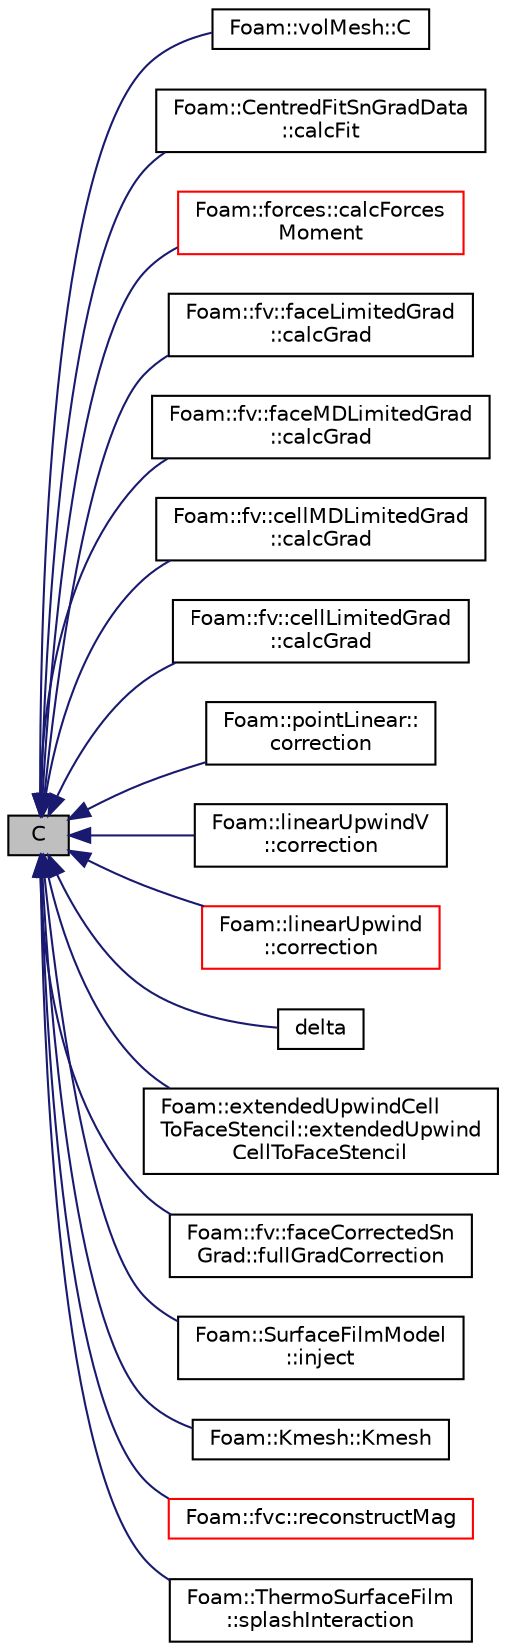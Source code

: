 digraph "C"
{
  bgcolor="transparent";
  edge [fontname="Helvetica",fontsize="10",labelfontname="Helvetica",labelfontsize="10"];
  node [fontname="Helvetica",fontsize="10",shape=record];
  rankdir="LR";
  Node1 [label="C",height=0.2,width=0.4,color="black", fillcolor="grey75", style="filled", fontcolor="black"];
  Node1 -> Node2 [dir="back",color="midnightblue",fontsize="10",style="solid",fontname="Helvetica"];
  Node2 [label="Foam::volMesh::C",height=0.2,width=0.4,color="black",URL="$a02805.html#a64a2623814a51eee0128e892b821e8e6",tooltip="Return cell centres. "];
  Node1 -> Node3 [dir="back",color="midnightblue",fontsize="10",style="solid",fontname="Helvetica"];
  Node3 [label="Foam::CentredFitSnGradData\l::calcFit",height=0.2,width=0.4,color="black",URL="$a00259.html#a84a3ebdcaaaad35b99dce0ecc7413d2d"];
  Node1 -> Node4 [dir="back",color="midnightblue",fontsize="10",style="solid",fontname="Helvetica"];
  Node4 [label="Foam::forces::calcForces\lMoment",height=0.2,width=0.4,color="red",URL="$a00855.html#a71e93fd80e1ccacbf30c602b4ea11abc",tooltip="Calculate the forces and moments. "];
  Node1 -> Node5 [dir="back",color="midnightblue",fontsize="10",style="solid",fontname="Helvetica"];
  Node5 [label="Foam::fv::faceLimitedGrad\l::calcGrad",height=0.2,width=0.4,color="black",URL="$a00726.html#ad8d9cb82461fad7624154d2e66528aa7"];
  Node1 -> Node6 [dir="back",color="midnightblue",fontsize="10",style="solid",fontname="Helvetica"];
  Node6 [label="Foam::fv::faceMDLimitedGrad\l::calcGrad",height=0.2,width=0.4,color="black",URL="$a00728.html#ad8d9cb82461fad7624154d2e66528aa7"];
  Node1 -> Node7 [dir="back",color="midnightblue",fontsize="10",style="solid",fontname="Helvetica"];
  Node7 [label="Foam::fv::cellMDLimitedGrad\l::calcGrad",height=0.2,width=0.4,color="black",URL="$a00220.html#a9e6946d5c172823826c394cab9979f17"];
  Node1 -> Node8 [dir="back",color="midnightblue",fontsize="10",style="solid",fontname="Helvetica"];
  Node8 [label="Foam::fv::cellLimitedGrad\l::calcGrad",height=0.2,width=0.4,color="black",URL="$a00216.html#a9e6946d5c172823826c394cab9979f17"];
  Node1 -> Node9 [dir="back",color="midnightblue",fontsize="10",style="solid",fontname="Helvetica"];
  Node9 [label="Foam::pointLinear::\lcorrection",height=0.2,width=0.4,color="black",URL="$a01885.html#a71944945191a35be21d9ab3b37c3170c",tooltip="Return the explicit correction to the face-interpolate. "];
  Node1 -> Node10 [dir="back",color="midnightblue",fontsize="10",style="solid",fontname="Helvetica"];
  Node10 [label="Foam::linearUpwindV\l::correction",height=0.2,width=0.4,color="black",URL="$a01346.html#ad5f4a5d3bc1173cf56b1283cdea2e418",tooltip="Return the explicit correction to the face-interpolate. "];
  Node1 -> Node11 [dir="back",color="midnightblue",fontsize="10",style="solid",fontname="Helvetica"];
  Node11 [label="Foam::linearUpwind\l::correction",height=0.2,width=0.4,color="red",URL="$a01345.html#ad5f4a5d3bc1173cf56b1283cdea2e418",tooltip="Return the explicit correction to the face-interpolate. "];
  Node1 -> Node12 [dir="back",color="midnightblue",fontsize="10",style="solid",fontname="Helvetica"];
  Node12 [label="delta",height=0.2,width=0.4,color="black",URL="$a00876.html#a1c76a59d0b5a9e7a259095e4a8623a25",tooltip="Return face deltas as surfaceVectorField. "];
  Node1 -> Node13 [dir="back",color="midnightblue",fontsize="10",style="solid",fontname="Helvetica"];
  Node13 [label="Foam::extendedUpwindCell\lToFaceStencil::extendedUpwind\lCellToFaceStencil",height=0.2,width=0.4,color="black",URL="$a00705.html#ad67ed491462f15bb971c7700bfa99a5f",tooltip="Construct from mesh and uncompacted centred face stencil. "];
  Node1 -> Node14 [dir="back",color="midnightblue",fontsize="10",style="solid",fontname="Helvetica"];
  Node14 [label="Foam::fv::faceCorrectedSn\lGrad::fullGradCorrection",height=0.2,width=0.4,color="black",URL="$a00723.html#a1d818a559677e63f3aa628f1787133ce",tooltip="Return the explicit correction to the faceCorrectedSnGrad. "];
  Node1 -> Node15 [dir="back",color="midnightblue",fontsize="10",style="solid",fontname="Helvetica"];
  Node15 [label="Foam::SurfaceFilmModel\l::inject",height=0.2,width=0.4,color="black",URL="$a02477.html#ad56021712258ad92961ed1dcb0941870",tooltip="Inject parcels into the cloud. "];
  Node1 -> Node16 [dir="back",color="midnightblue",fontsize="10",style="solid",fontname="Helvetica"];
  Node16 [label="Foam::Kmesh::Kmesh",height=0.2,width=0.4,color="black",URL="$a01242.html#a5a51b3510445fa907070c7052b6fc25c",tooltip="Construct from fvMesh. "];
  Node1 -> Node17 [dir="back",color="midnightblue",fontsize="10",style="solid",fontname="Helvetica"];
  Node17 [label="Foam::fvc::reconstructMag",height=0.2,width=0.4,color="red",URL="$a10759.html#a29cdad91ee3fc2ac251ac2b4872557da"];
  Node1 -> Node18 [dir="back",color="midnightblue",fontsize="10",style="solid",fontname="Helvetica"];
  Node18 [label="Foam::ThermoSurfaceFilm\l::splashInteraction",height=0.2,width=0.4,color="black",URL="$a02599.html#a65079c6267ec7d21f7965e02a262d2d6",tooltip="Bai parcel splash interaction model. "];
}
